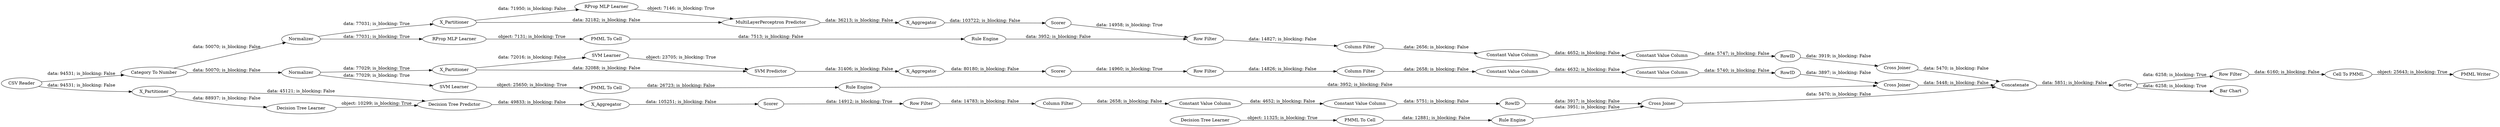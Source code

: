 digraph {
	"2357046756991463684_295" [label=Normalizer]
	"3680061127251706883_305" [label="Column Filter"]
	"7705700465788814475_314" [label=X_Partitioner]
	"-2368927170758613247_32" [label="MultiLayerPerceptron Predictor"]
	"2879601239853776027_293" [label=RowID]
	"2879601239853776027_38" [label="Cross Joiner"]
	"-2368927170758613247_31" [label="RProp MLP Learner"]
	"2357046756991463684_33" [label="SVM Learner"]
	"2357046756991463684_300" [label="SVM Learner"]
	"7705700465788814475_318" [label="Row Filter"]
	"3680061127251706883_306" [label="Row Filter"]
	"7705700465788814475_311" [label="Constant Value Column"]
	"2879601239853776027_292" [label="Constant Value Column"]
	"7705700465788814475_310" [label="Column Filter"]
	"2879601239853776027_9" [label="Row Filter"]
	"2357046756991463684_302" [label=X_Partitioner]
	"2357046756991463684_298" [label="Cross Joiner"]
	"7705700465788814475_312" [label=RowID]
	"3680061127251706883_303" [label=RowID]
	"3680061127251706883_307" [label="Constant Value Column"]
	"8832383378948644416_35" [label="RProp MLP Learner"]
	"6613504083517930468_61" [label="PMML Writer"]
	"-5252298459635399944_2" [label="Category To Number"]
	"7705700465788814475_321" [label="Decision Tree Learner"]
	"2357046756991463684_301" [label="SVM Predictor"]
	"6613504083517930468_54" [label="Cell To PMML"]
	"-2368927170758613247_41" [label=Scorer]
	"2879601239853776027_294" [label="Column Filter"]
	"7705700465788814475_320" [label="Rule Engine"]
	"7705700465788814475_317" [label=X_Aggregator]
	"7705700465788814475_28" [label="PMML To Cell"]
	"7705700465788814475_315" [label=Scorer]
	"8832383378948644416_34" [label="Rule Engine"]
	"2357046756991463684_308" [label="Rule Engine"]
	"-2368927170758613247_39" [label=Normalizer]
	"3680061127251706883_299" [label=Scorer]
	"2879601239853776027_290" [label="Constant Value Column"]
	"3440021168104588907_52" [label=Sorter]
	"2357046756991463684_309" [label="PMML To Cell"]
	"7705700465788814475_316" [label="Cross Joiner"]
	"7705700465788814475_319" [label="Decision Tree Learner"]
	"-2368927170758613247_40" [label=X_Partitioner]
	"6613504083517930468_53" [label="Row Filter"]
	"-5252298459635399944_59" [label="Bar Chart"]
	"3680061127251706883_304" [label="Constant Value Column"]
	"2357046756991463684_297" [label=X_Aggregator]
	"-2368927170758613247_7" [label=X_Aggregator]
	"-5252298459635399944_1" [label="CSV Reader"]
	"7705700465788814475_313" [label="Constant Value Column"]
	"7705700465788814475_322" [label="Decision Tree Predictor"]
	"8832383378948644416_22" [label="PMML To Cell"]
	"3440021168104588907_60" [label=Concatenate]
	"3680061127251706883_299" -> "3680061127251706883_306" [label="data: 14960; is_blocking: True"]
	"7705700465788814475_311" -> "7705700465788814475_313" [label="data: 4652; is_blocking: False"]
	"7705700465788814475_312" -> "7705700465788814475_316" [label="data: 3917; is_blocking: False"]
	"8832383378948644416_22" -> "8832383378948644416_34" [label="data: 7513; is_blocking: False"]
	"-2368927170758613247_40" -> "-2368927170758613247_32" [label="data: 32182; is_blocking: False"]
	"2357046756991463684_295" -> "2357046756991463684_33" [label="data: 77029; is_blocking: True"]
	"-2368927170758613247_31" -> "-2368927170758613247_32" [label="object: 7146; is_blocking: True"]
	"7705700465788814475_313" -> "7705700465788814475_312" [label="data: 5751; is_blocking: False"]
	"2879601239853776027_292" -> "2879601239853776027_293" [label="data: 5747; is_blocking: False"]
	"7705700465788814475_314" -> "7705700465788814475_319" [label="data: 88937; is_blocking: False"]
	"7705700465788814475_320" -> "7705700465788814475_316" [label="data: 3951; is_blocking: False"]
	"6613504083517930468_53" -> "6613504083517930468_54" [label="data: 6160; is_blocking: False"]
	"2357046756991463684_298" -> "3440021168104588907_60" [label="data: 5448; is_blocking: False"]
	"-5252298459635399944_1" -> "-5252298459635399944_2" [label="data: 94531; is_blocking: False"]
	"7705700465788814475_314" -> "7705700465788814475_322" [label="data: 45121; is_blocking: False"]
	"7705700465788814475_318" -> "7705700465788814475_310" [label="data: 14783; is_blocking: False"]
	"7705700465788814475_28" -> "7705700465788814475_320" [label="data: 12881; is_blocking: False"]
	"2357046756991463684_308" -> "2357046756991463684_298" [label="data: 3952; is_blocking: False"]
	"6613504083517930468_54" -> "6613504083517930468_61" [label="object: 25643; is_blocking: True"]
	"3680061127251706883_304" -> "3680061127251706883_303" [label="data: 5740; is_blocking: False"]
	"8832383378948644416_34" -> "2879601239853776027_9" [label="data: 3952; is_blocking: False"]
	"3680061127251706883_307" -> "3680061127251706883_304" [label="data: 4632; is_blocking: False"]
	"-5252298459635399944_1" -> "7705700465788814475_314" [label="data: 94531; is_blocking: False"]
	"2357046756991463684_300" -> "2357046756991463684_301" [label="object: 23705; is_blocking: True"]
	"7705700465788814475_316" -> "3440021168104588907_60" [label="data: 5470; is_blocking: False"]
	"-2368927170758613247_41" -> "2879601239853776027_9" [label="data: 14958; is_blocking: True"]
	"-2368927170758613247_7" -> "-2368927170758613247_41" [label="data: 103722; is_blocking: False"]
	"-2368927170758613247_40" -> "-2368927170758613247_31" [label="data: 71950; is_blocking: False"]
	"7705700465788814475_315" -> "7705700465788814475_318" [label="data: 14912; is_blocking: True"]
	"3680061127251706883_306" -> "3680061127251706883_305" [label="data: 14826; is_blocking: False"]
	"2879601239853776027_294" -> "2879601239853776027_290" [label="data: 2656; is_blocking: False"]
	"2357046756991463684_295" -> "2357046756991463684_302" [label="data: 77029; is_blocking: True"]
	"3440021168104588907_52" -> "6613504083517930468_53" [label="data: 6258; is_blocking: True"]
	"2357046756991463684_309" -> "2357046756991463684_308" [label="data: 26723; is_blocking: False"]
	"2357046756991463684_33" -> "2357046756991463684_309" [label="object: 25650; is_blocking: True"]
	"-5252298459635399944_2" -> "2357046756991463684_295" [label="data: 50070; is_blocking: False"]
	"7705700465788814475_322" -> "7705700465788814475_317" [label="data: 49833; is_blocking: False"]
	"2879601239853776027_38" -> "3440021168104588907_60" [label="data: 5470; is_blocking: False"]
	"2357046756991463684_297" -> "3680061127251706883_299" [label="data: 80180; is_blocking: False"]
	"2879601239853776027_290" -> "2879601239853776027_292" [label="data: 4652; is_blocking: False"]
	"3680061127251706883_303" -> "2357046756991463684_298" [label="data: 3897; is_blocking: False"]
	"7705700465788814475_321" -> "7705700465788814475_28" [label="object: 11325; is_blocking: True"]
	"2357046756991463684_301" -> "2357046756991463684_297" [label="data: 31406; is_blocking: False"]
	"3440021168104588907_60" -> "3440021168104588907_52" [label="data: 5851; is_blocking: False"]
	"-2368927170758613247_39" -> "8832383378948644416_35" [label="data: 77031; is_blocking: True"]
	"8832383378948644416_35" -> "8832383378948644416_22" [label="object: 7131; is_blocking: True"]
	"-2368927170758613247_32" -> "-2368927170758613247_7" [label="data: 36213; is_blocking: False"]
	"2879601239853776027_293" -> "2879601239853776027_38" [label="data: 3919; is_blocking: False"]
	"3680061127251706883_305" -> "3680061127251706883_307" [label="data: 2658; is_blocking: False"]
	"2357046756991463684_302" -> "2357046756991463684_301" [label="data: 32088; is_blocking: False"]
	"7705700465788814475_317" -> "7705700465788814475_315" [label="data: 105251; is_blocking: False"]
	"3440021168104588907_52" -> "-5252298459635399944_59" [label="data: 6258; is_blocking: True"]
	"2357046756991463684_302" -> "2357046756991463684_300" [label="data: 72016; is_blocking: False"]
	"7705700465788814475_319" -> "7705700465788814475_322" [label="object: 10299; is_blocking: True"]
	"-2368927170758613247_39" -> "-2368927170758613247_40" [label="data: 77031; is_blocking: True"]
	"-5252298459635399944_2" -> "-2368927170758613247_39" [label="data: 50070; is_blocking: False"]
	"7705700465788814475_310" -> "7705700465788814475_311" [label="data: 2658; is_blocking: False"]
	"2879601239853776027_9" -> "2879601239853776027_294" [label="data: 14827; is_blocking: False"]
	rankdir=LR
}
